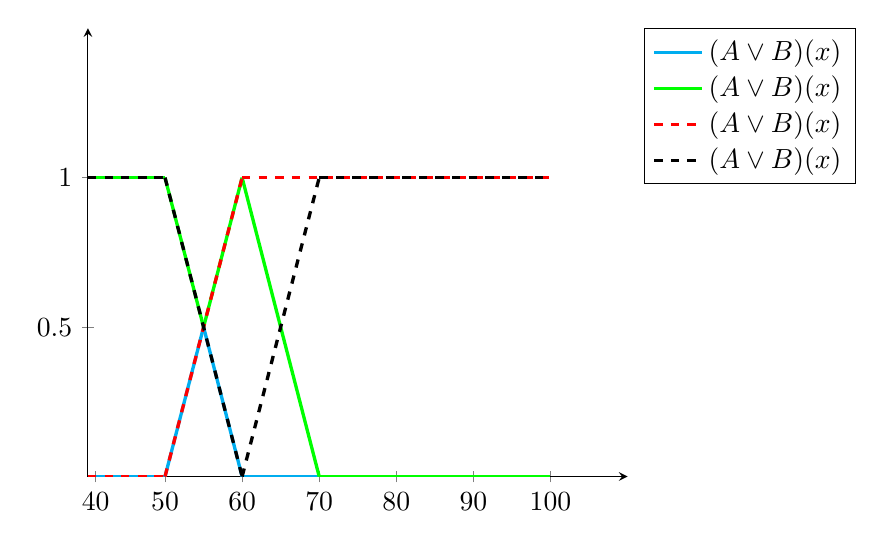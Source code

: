 \begin{tikzpicture} 
    \begin{axis}[
        axis lines=middle,
        xmin=4, xmax=11,
        ymin=0, ymax=1.5,
        %ticks=none,
        xtick={4.1,5,6,7,8,9,10},
        xticklabels={40, 50, 60,70,80,90,100},
        ytick={0,0.5,1},legend pos=outer north east,
        legend cell align=left,
        ]
        \addplot[cyan, very thick, domain=4:5] {0};
        \addplot[cyan, very thick, domain=5:5.5,smooth,samples=200,forget plot] {	(x-5)/(1)};
        \addplot[cyan,very thick,domain=5.5:6,smooth,samples=200,forget plot] {1-	(x-5)/(1)};
        \addplot[cyan,very thick,domain=6:10,forget plot] {0};
        
        \addplot[green, very thick, domain=4:5] {1};
        \addplot[green, very thick, domain=5:5.5, smooth, samples=200,forget plot] {1-(x-5)/(1)};
        \addplot[green, very thick, domain=5.5:6, smooth, samples=200,forget plot] {(x-5)/(1)};
        \addplot[green, very thick, domain=6:7, smooth, samples=200,forget plot] {1-(x-6)/(1)};
        \addplot[green, very thick, domain=7:10,forget plot] {0};
        
        
        \addplot[red, dashed, very thick, domain=4:5] {0};
        \addplot[red, dashed, very thick, domain=5:6, smooth, samples=200,forget plot] {	(x-5)/(1)};
        \addplot[red, dashed, very thick, domain=6:10,forget plot] {1};
        
        \addplot[black, dashed, very thick, domain=4:5] {1};
        \addplot[black, dashed, very thick, domain=5:6, smooth, samples=200,forget plot] {1-(x-5)/(1)};
        \addplot[black, dashed, very thick, domain=6:7, smooth, samples=200,forget plot] {(x-6)/(1)};
        \addplot[black, dashed, very thick, domain=7:10,forget plot] {1};
        
        \addlegendentry{$(A\vee B)(x)$} 
        \addlegendentry{$(A\vee B)(x)$}
        \addlegendentry{$(A\vee B)(x)$} 
        \addlegendentry{$(A\vee B)(x)$}
\end{axis}
\end{tikzpicture}